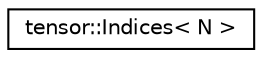 digraph "Graphical Class Hierarchy"
{
  edge [fontname="Helvetica",fontsize="10",labelfontname="Helvetica",labelfontsize="10"];
  node [fontname="Helvetica",fontsize="10",shape=record];
  rankdir="LR";
  Node1 [label="tensor::Indices\< N \>",height=0.2,width=0.4,color="black", fillcolor="white", style="filled",URL="$classtensor_1_1Indices.html"];
}
